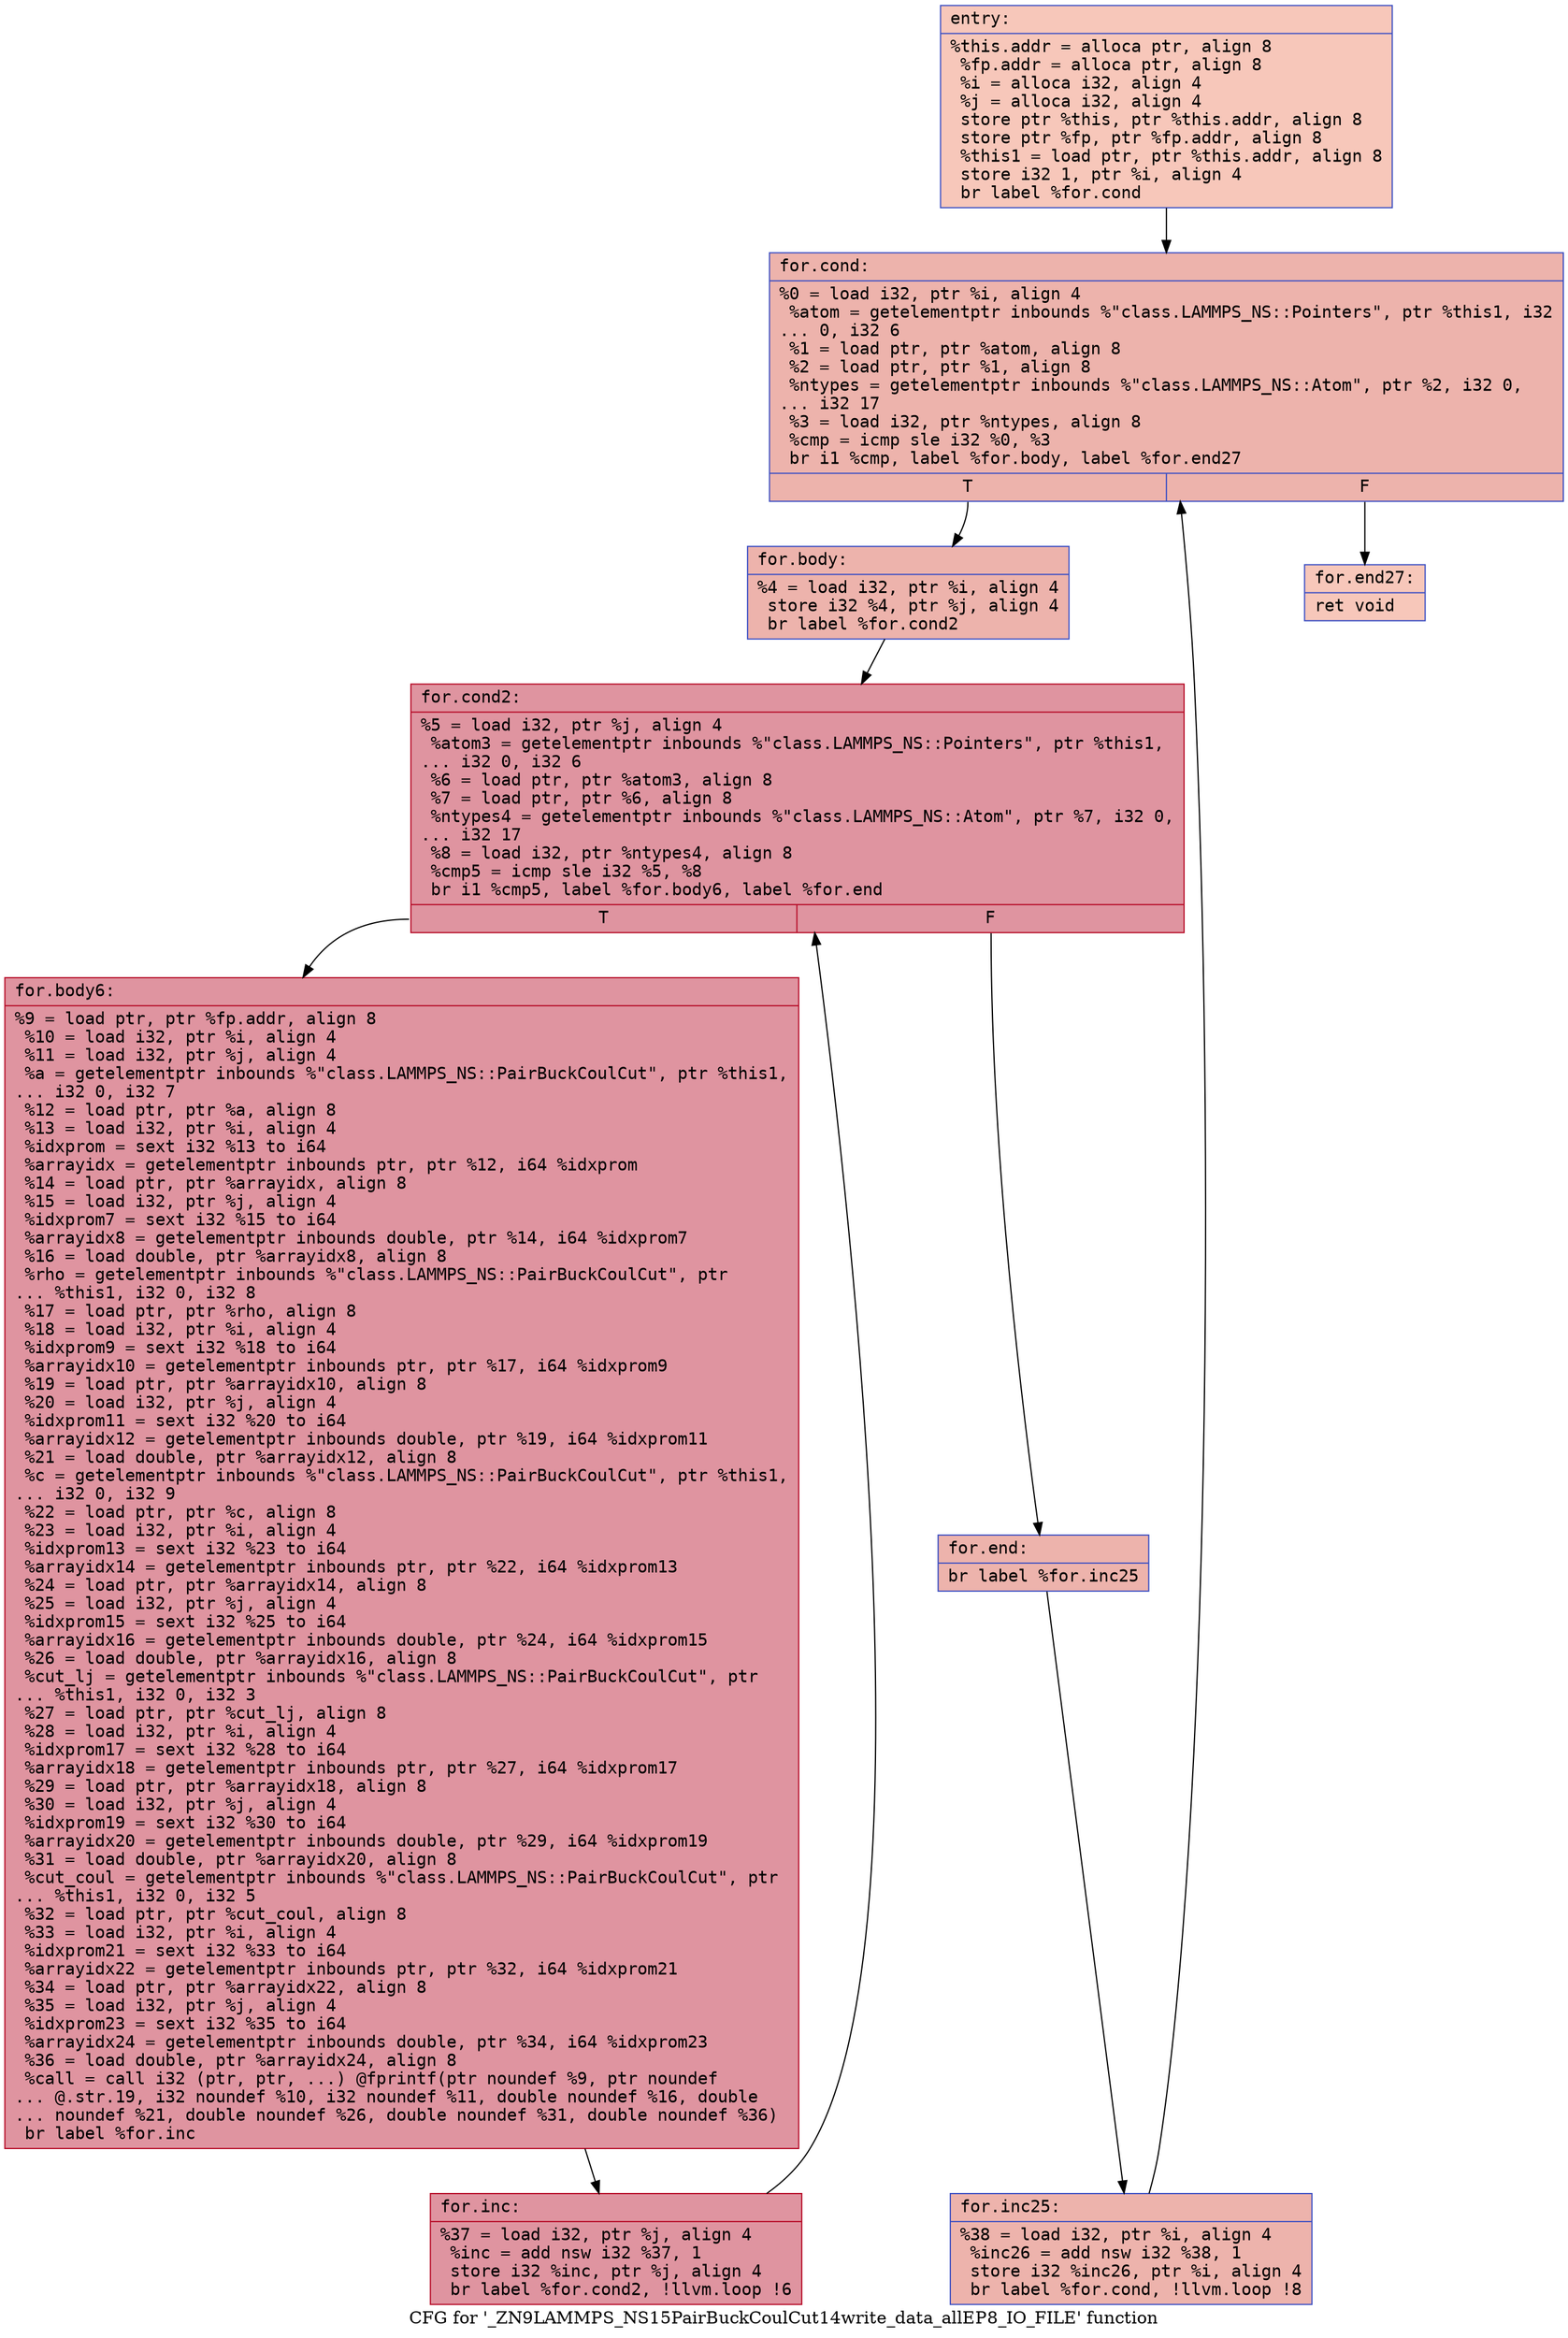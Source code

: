 digraph "CFG for '_ZN9LAMMPS_NS15PairBuckCoulCut14write_data_allEP8_IO_FILE' function" {
	label="CFG for '_ZN9LAMMPS_NS15PairBuckCoulCut14write_data_allEP8_IO_FILE' function";

	Node0x5558aab582c0 [shape=record,color="#3d50c3ff", style=filled, fillcolor="#ec7f6370" fontname="Courier",label="{entry:\l|  %this.addr = alloca ptr, align 8\l  %fp.addr = alloca ptr, align 8\l  %i = alloca i32, align 4\l  %j = alloca i32, align 4\l  store ptr %this, ptr %this.addr, align 8\l  store ptr %fp, ptr %fp.addr, align 8\l  %this1 = load ptr, ptr %this.addr, align 8\l  store i32 1, ptr %i, align 4\l  br label %for.cond\l}"];
	Node0x5558aab582c0 -> Node0x5558aab58900[tooltip="entry -> for.cond\nProbability 100.00%" ];
	Node0x5558aab58900 [shape=record,color="#3d50c3ff", style=filled, fillcolor="#d6524470" fontname="Courier",label="{for.cond:\l|  %0 = load i32, ptr %i, align 4\l  %atom = getelementptr inbounds %\"class.LAMMPS_NS::Pointers\", ptr %this1, i32\l... 0, i32 6\l  %1 = load ptr, ptr %atom, align 8\l  %2 = load ptr, ptr %1, align 8\l  %ntypes = getelementptr inbounds %\"class.LAMMPS_NS::Atom\", ptr %2, i32 0,\l... i32 17\l  %3 = load i32, ptr %ntypes, align 8\l  %cmp = icmp sle i32 %0, %3\l  br i1 %cmp, label %for.body, label %for.end27\l|{<s0>T|<s1>F}}"];
	Node0x5558aab58900:s0 -> Node0x5558aab58e60[tooltip="for.cond -> for.body\nProbability 96.88%" ];
	Node0x5558aab58900:s1 -> Node0x5558aab59080[tooltip="for.cond -> for.end27\nProbability 3.12%" ];
	Node0x5558aab58e60 [shape=record,color="#3d50c3ff", style=filled, fillcolor="#d6524470" fontname="Courier",label="{for.body:\l|  %4 = load i32, ptr %i, align 4\l  store i32 %4, ptr %j, align 4\l  br label %for.cond2\l}"];
	Node0x5558aab58e60 -> Node0x5558aab592d0[tooltip="for.body -> for.cond2\nProbability 100.00%" ];
	Node0x5558aab592d0 [shape=record,color="#b70d28ff", style=filled, fillcolor="#b70d2870" fontname="Courier",label="{for.cond2:\l|  %5 = load i32, ptr %j, align 4\l  %atom3 = getelementptr inbounds %\"class.LAMMPS_NS::Pointers\", ptr %this1,\l... i32 0, i32 6\l  %6 = load ptr, ptr %atom3, align 8\l  %7 = load ptr, ptr %6, align 8\l  %ntypes4 = getelementptr inbounds %\"class.LAMMPS_NS::Atom\", ptr %7, i32 0,\l... i32 17\l  %8 = load i32, ptr %ntypes4, align 8\l  %cmp5 = icmp sle i32 %5, %8\l  br i1 %cmp5, label %for.body6, label %for.end\l|{<s0>T|<s1>F}}"];
	Node0x5558aab592d0:s0 -> Node0x5558aab59830[tooltip="for.cond2 -> for.body6\nProbability 96.88%" ];
	Node0x5558aab592d0:s1 -> Node0x5558aab598b0[tooltip="for.cond2 -> for.end\nProbability 3.12%" ];
	Node0x5558aab59830 [shape=record,color="#b70d28ff", style=filled, fillcolor="#b70d2870" fontname="Courier",label="{for.body6:\l|  %9 = load ptr, ptr %fp.addr, align 8\l  %10 = load i32, ptr %i, align 4\l  %11 = load i32, ptr %j, align 4\l  %a = getelementptr inbounds %\"class.LAMMPS_NS::PairBuckCoulCut\", ptr %this1,\l... i32 0, i32 7\l  %12 = load ptr, ptr %a, align 8\l  %13 = load i32, ptr %i, align 4\l  %idxprom = sext i32 %13 to i64\l  %arrayidx = getelementptr inbounds ptr, ptr %12, i64 %idxprom\l  %14 = load ptr, ptr %arrayidx, align 8\l  %15 = load i32, ptr %j, align 4\l  %idxprom7 = sext i32 %15 to i64\l  %arrayidx8 = getelementptr inbounds double, ptr %14, i64 %idxprom7\l  %16 = load double, ptr %arrayidx8, align 8\l  %rho = getelementptr inbounds %\"class.LAMMPS_NS::PairBuckCoulCut\", ptr\l... %this1, i32 0, i32 8\l  %17 = load ptr, ptr %rho, align 8\l  %18 = load i32, ptr %i, align 4\l  %idxprom9 = sext i32 %18 to i64\l  %arrayidx10 = getelementptr inbounds ptr, ptr %17, i64 %idxprom9\l  %19 = load ptr, ptr %arrayidx10, align 8\l  %20 = load i32, ptr %j, align 4\l  %idxprom11 = sext i32 %20 to i64\l  %arrayidx12 = getelementptr inbounds double, ptr %19, i64 %idxprom11\l  %21 = load double, ptr %arrayidx12, align 8\l  %c = getelementptr inbounds %\"class.LAMMPS_NS::PairBuckCoulCut\", ptr %this1,\l... i32 0, i32 9\l  %22 = load ptr, ptr %c, align 8\l  %23 = load i32, ptr %i, align 4\l  %idxprom13 = sext i32 %23 to i64\l  %arrayidx14 = getelementptr inbounds ptr, ptr %22, i64 %idxprom13\l  %24 = load ptr, ptr %arrayidx14, align 8\l  %25 = load i32, ptr %j, align 4\l  %idxprom15 = sext i32 %25 to i64\l  %arrayidx16 = getelementptr inbounds double, ptr %24, i64 %idxprom15\l  %26 = load double, ptr %arrayidx16, align 8\l  %cut_lj = getelementptr inbounds %\"class.LAMMPS_NS::PairBuckCoulCut\", ptr\l... %this1, i32 0, i32 3\l  %27 = load ptr, ptr %cut_lj, align 8\l  %28 = load i32, ptr %i, align 4\l  %idxprom17 = sext i32 %28 to i64\l  %arrayidx18 = getelementptr inbounds ptr, ptr %27, i64 %idxprom17\l  %29 = load ptr, ptr %arrayidx18, align 8\l  %30 = load i32, ptr %j, align 4\l  %idxprom19 = sext i32 %30 to i64\l  %arrayidx20 = getelementptr inbounds double, ptr %29, i64 %idxprom19\l  %31 = load double, ptr %arrayidx20, align 8\l  %cut_coul = getelementptr inbounds %\"class.LAMMPS_NS::PairBuckCoulCut\", ptr\l... %this1, i32 0, i32 5\l  %32 = load ptr, ptr %cut_coul, align 8\l  %33 = load i32, ptr %i, align 4\l  %idxprom21 = sext i32 %33 to i64\l  %arrayidx22 = getelementptr inbounds ptr, ptr %32, i64 %idxprom21\l  %34 = load ptr, ptr %arrayidx22, align 8\l  %35 = load i32, ptr %j, align 4\l  %idxprom23 = sext i32 %35 to i64\l  %arrayidx24 = getelementptr inbounds double, ptr %34, i64 %idxprom23\l  %36 = load double, ptr %arrayidx24, align 8\l  %call = call i32 (ptr, ptr, ...) @fprintf(ptr noundef %9, ptr noundef\l... @.str.19, i32 noundef %10, i32 noundef %11, double noundef %16, double\l... noundef %21, double noundef %26, double noundef %31, double noundef %36)\l  br label %for.inc\l}"];
	Node0x5558aab59830 -> Node0x5558aab5be70[tooltip="for.body6 -> for.inc\nProbability 100.00%" ];
	Node0x5558aab5be70 [shape=record,color="#b70d28ff", style=filled, fillcolor="#b70d2870" fontname="Courier",label="{for.inc:\l|  %37 = load i32, ptr %j, align 4\l  %inc = add nsw i32 %37, 1\l  store i32 %inc, ptr %j, align 4\l  br label %for.cond2, !llvm.loop !6\l}"];
	Node0x5558aab5be70 -> Node0x5558aab592d0[tooltip="for.inc -> for.cond2\nProbability 100.00%" ];
	Node0x5558aab598b0 [shape=record,color="#3d50c3ff", style=filled, fillcolor="#d6524470" fontname="Courier",label="{for.end:\l|  br label %for.inc25\l}"];
	Node0x5558aab598b0 -> Node0x5558aab5c180[tooltip="for.end -> for.inc25\nProbability 100.00%" ];
	Node0x5558aab5c180 [shape=record,color="#3d50c3ff", style=filled, fillcolor="#d6524470" fontname="Courier",label="{for.inc25:\l|  %38 = load i32, ptr %i, align 4\l  %inc26 = add nsw i32 %38, 1\l  store i32 %inc26, ptr %i, align 4\l  br label %for.cond, !llvm.loop !8\l}"];
	Node0x5558aab5c180 -> Node0x5558aab58900[tooltip="for.inc25 -> for.cond\nProbability 100.00%" ];
	Node0x5558aab59080 [shape=record,color="#3d50c3ff", style=filled, fillcolor="#ec7f6370" fontname="Courier",label="{for.end27:\l|  ret void\l}"];
}
